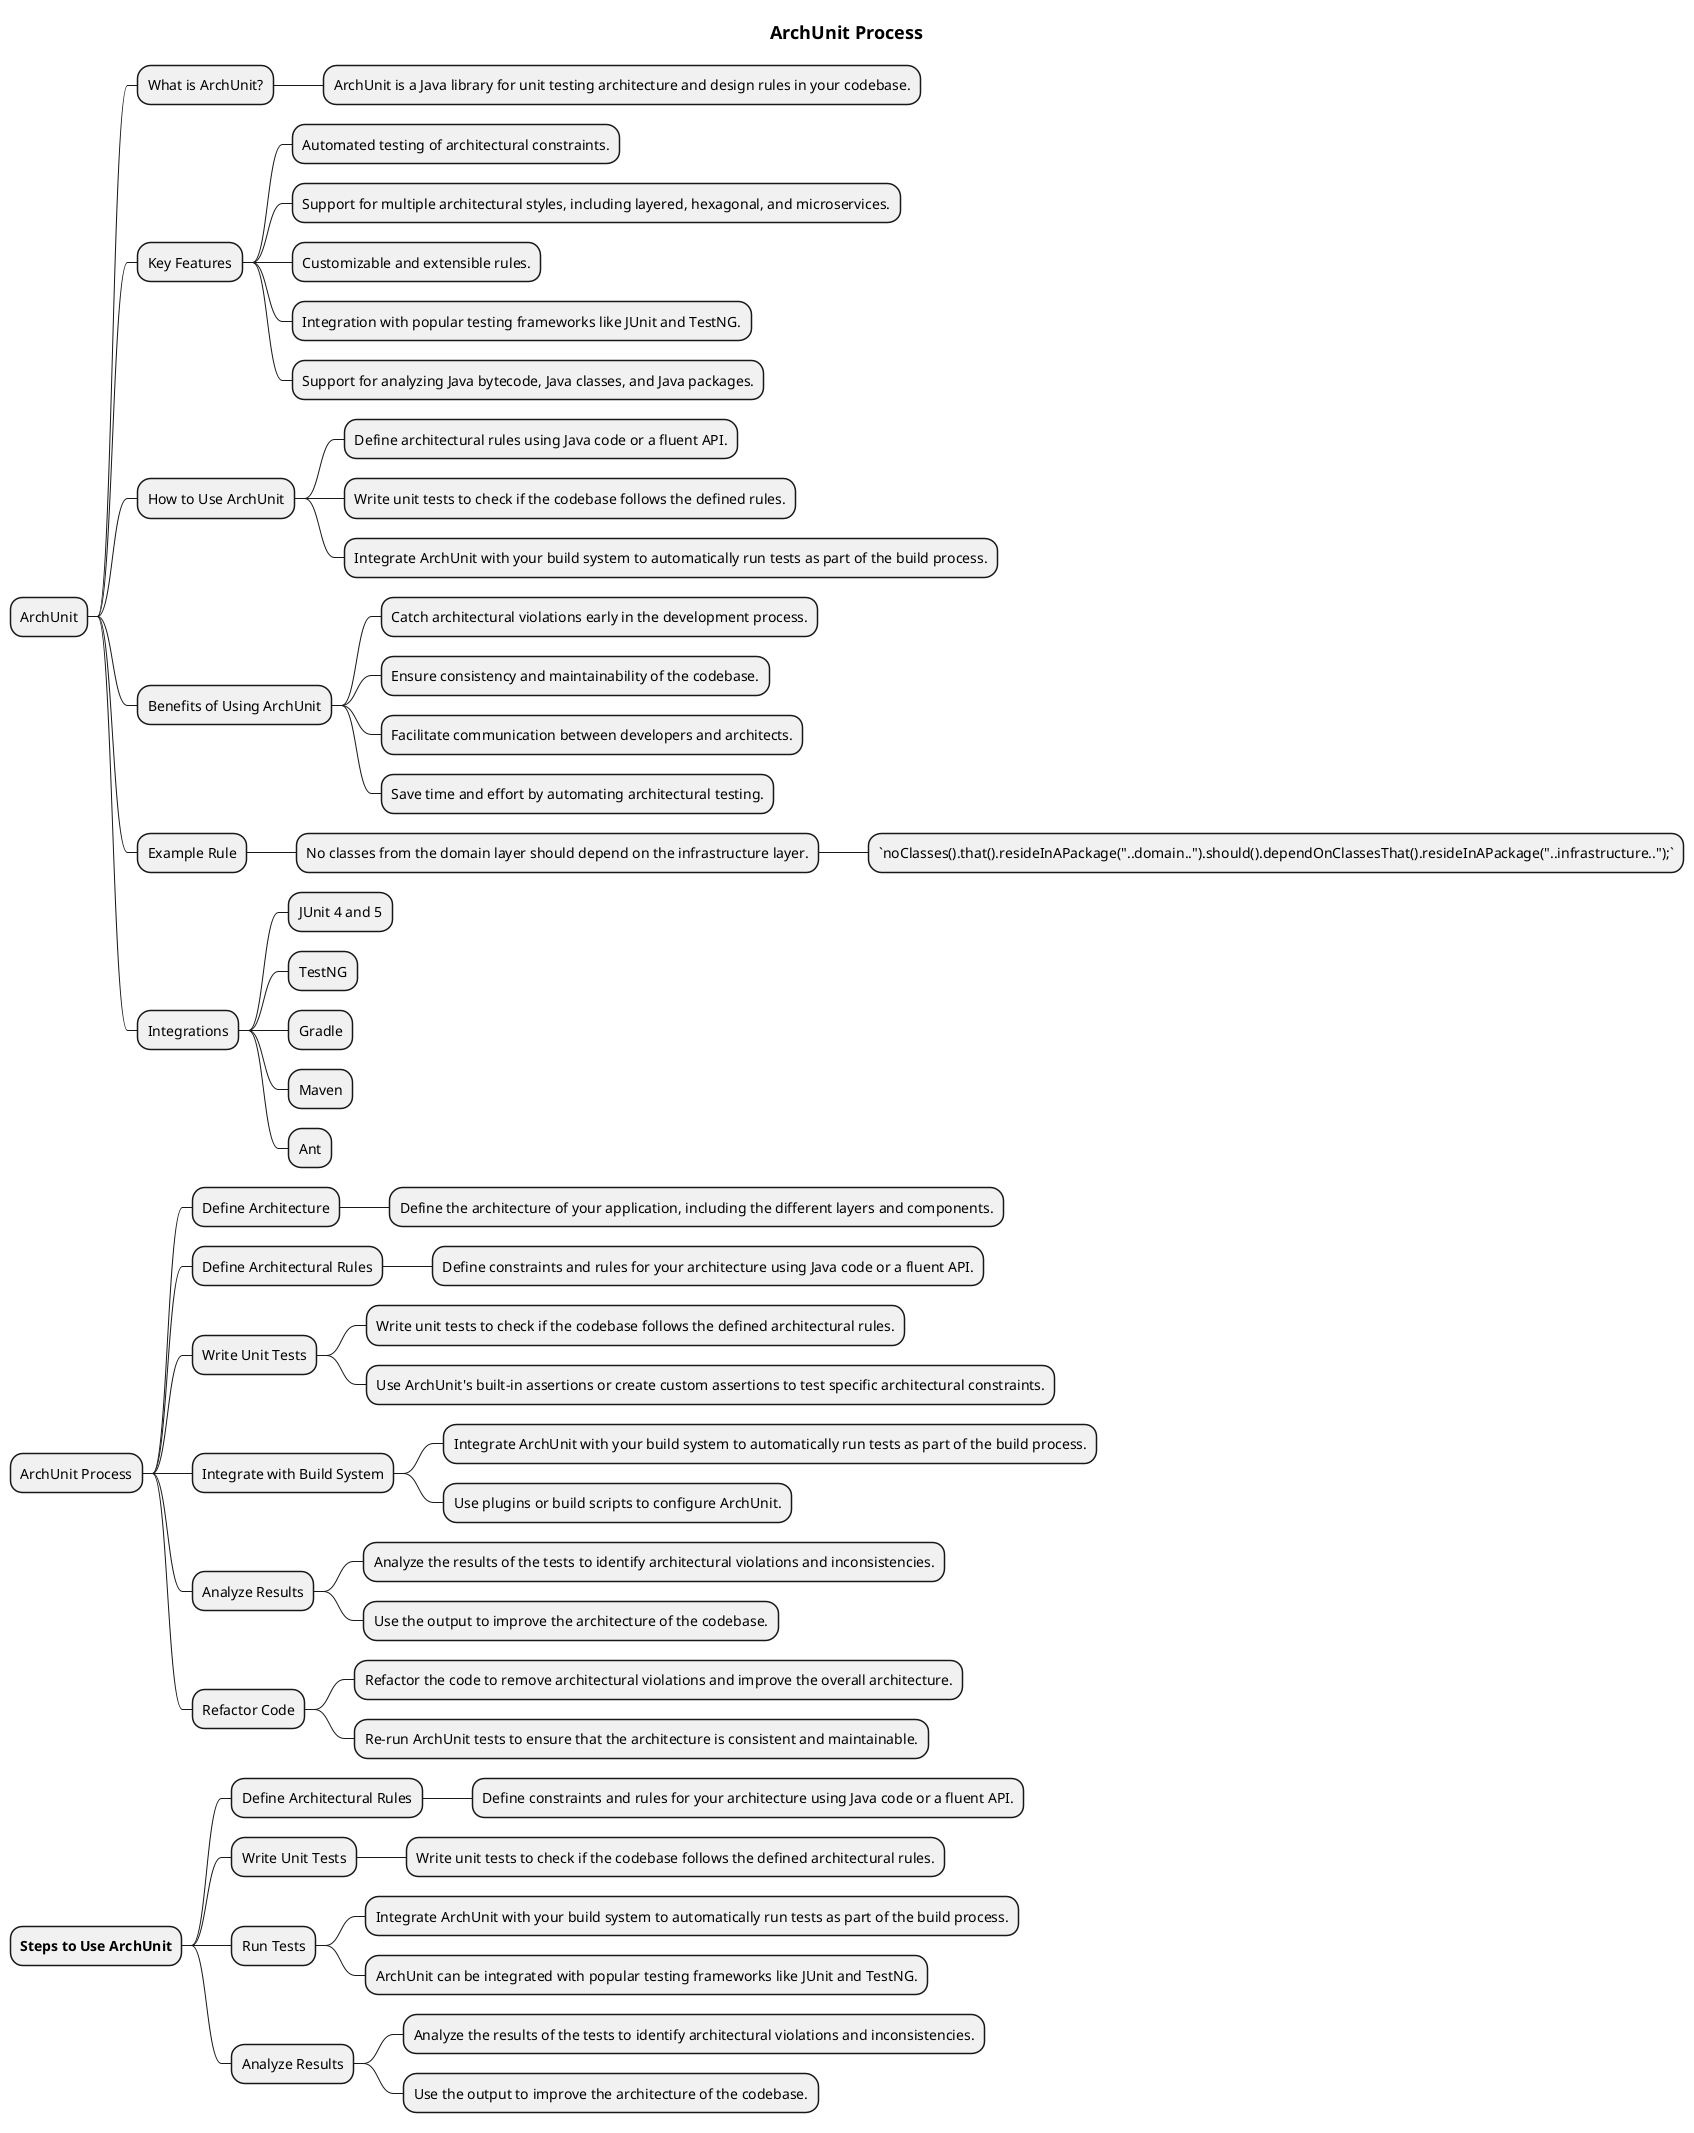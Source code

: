 @startmindmap
title = ArchUnit Process
* ArchUnit

** What is ArchUnit?
*** ArchUnit is a Java library for unit testing architecture and design rules in your codebase.

** Key Features
*** Automated testing of architectural constraints.
*** Support for multiple architectural styles, including layered, hexagonal, and microservices.
*** Customizable and extensible rules.
*** Integration with popular testing frameworks like JUnit and TestNG.
*** Support for analyzing Java bytecode, Java classes, and Java packages.

** How to Use ArchUnit
*** Define architectural rules using Java code or a fluent API.
*** Write unit tests to check if the codebase follows the defined rules.
*** Integrate ArchUnit with your build system to automatically run tests as part of the build process.

** Benefits of Using ArchUnit
*** Catch architectural violations early in the development process.
*** Ensure consistency and maintainability of the codebase.
*** Facilitate communication between developers and architects.
*** Save time and effort by automating architectural testing.

** Example Rule
*** No classes from the domain layer should depend on the infrastructure layer.
**** `noClasses().that().resideInAPackage("..domain..").should().dependOnClassesThat().resideInAPackage("..infrastructure..");`

** Integrations
*** JUnit 4 and 5
*** TestNG
*** Gradle
*** Maven
*** Ant

* ArchUnit Process

** Define Architecture
*** Define the architecture of your application, including the different layers and components.

** Define Architectural Rules
*** Define constraints and rules for your architecture using Java code or a fluent API.

** Write Unit Tests
*** Write unit tests to check if the codebase follows the defined architectural rules.
*** Use ArchUnit's built-in assertions or create custom assertions to test specific architectural constraints.

** Integrate with Build System
*** Integrate ArchUnit with your build system to automatically run tests as part of the build process.
*** Use plugins or build scripts to configure ArchUnit.

** Analyze Results
*** Analyze the results of the tests to identify architectural violations and inconsistencies.
*** Use the output to improve the architecture of the codebase.

** Refactor Code
*** Refactor the code to remove architectural violations and improve the overall architecture.
*** Re-run ArchUnit tests to ensure that the architecture is consistent and maintainable.

* **Steps to Use ArchUnit**

** Define Architectural Rules
*** Define constraints and rules for your architecture using Java code or a fluent API.

** Write Unit Tests
*** Write unit tests to check if the codebase follows the defined architectural rules.

** Run Tests
*** Integrate ArchUnit with your build system to automatically run tests as part of the build process.
*** ArchUnit can be integrated with popular testing frameworks like JUnit and TestNG.

** Analyze Results
*** Analyze the results of the tests to identify architectural violations and inconsistencies.
*** Use the output to improve the architecture of the codebase.



@endmindmap
